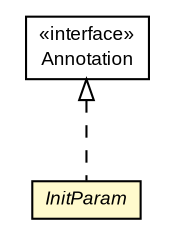#!/usr/local/bin/dot
#
# Class diagram 
# Generated by UMLGraph version R5_6-24-gf6e263 (http://www.umlgraph.org/)
#

digraph G {
	edge [fontname="arial",fontsize=10,labelfontname="arial",labelfontsize=10];
	node [fontname="arial",fontsize=10,shape=plaintext];
	nodesep=0.25;
	ranksep=0.5;
	// org.gservlet.annotation.InitParam
	c1169 [label=<<table title="org.gservlet.annotation.InitParam" border="0" cellborder="1" cellspacing="0" cellpadding="2" port="p" bgcolor="lemonChiffon" href="./InitParam.html">
		<tr><td><table border="0" cellspacing="0" cellpadding="1">
<tr><td align="center" balign="center"><font face="arial italic"> InitParam </font></td></tr>
		</table></td></tr>
		</table>>, URL="./InitParam.html", fontname="arial", fontcolor="black", fontsize=9.0];
	//org.gservlet.annotation.InitParam implements java.lang.annotation.Annotation
	c1173:p -> c1169:p [dir=back,arrowtail=empty,style=dashed];
	// java.lang.annotation.Annotation
	c1173 [label=<<table title="java.lang.annotation.Annotation" border="0" cellborder="1" cellspacing="0" cellpadding="2" port="p" href="http://java.sun.com/j2se/1.4.2/docs/api/java/lang/annotation/Annotation.html">
		<tr><td><table border="0" cellspacing="0" cellpadding="1">
<tr><td align="center" balign="center"> &#171;interface&#187; </td></tr>
<tr><td align="center" balign="center"> Annotation </td></tr>
		</table></td></tr>
		</table>>, URL="http://java.sun.com/j2se/1.4.2/docs/api/java/lang/annotation/Annotation.html", fontname="arial", fontcolor="black", fontsize=9.0];
}


